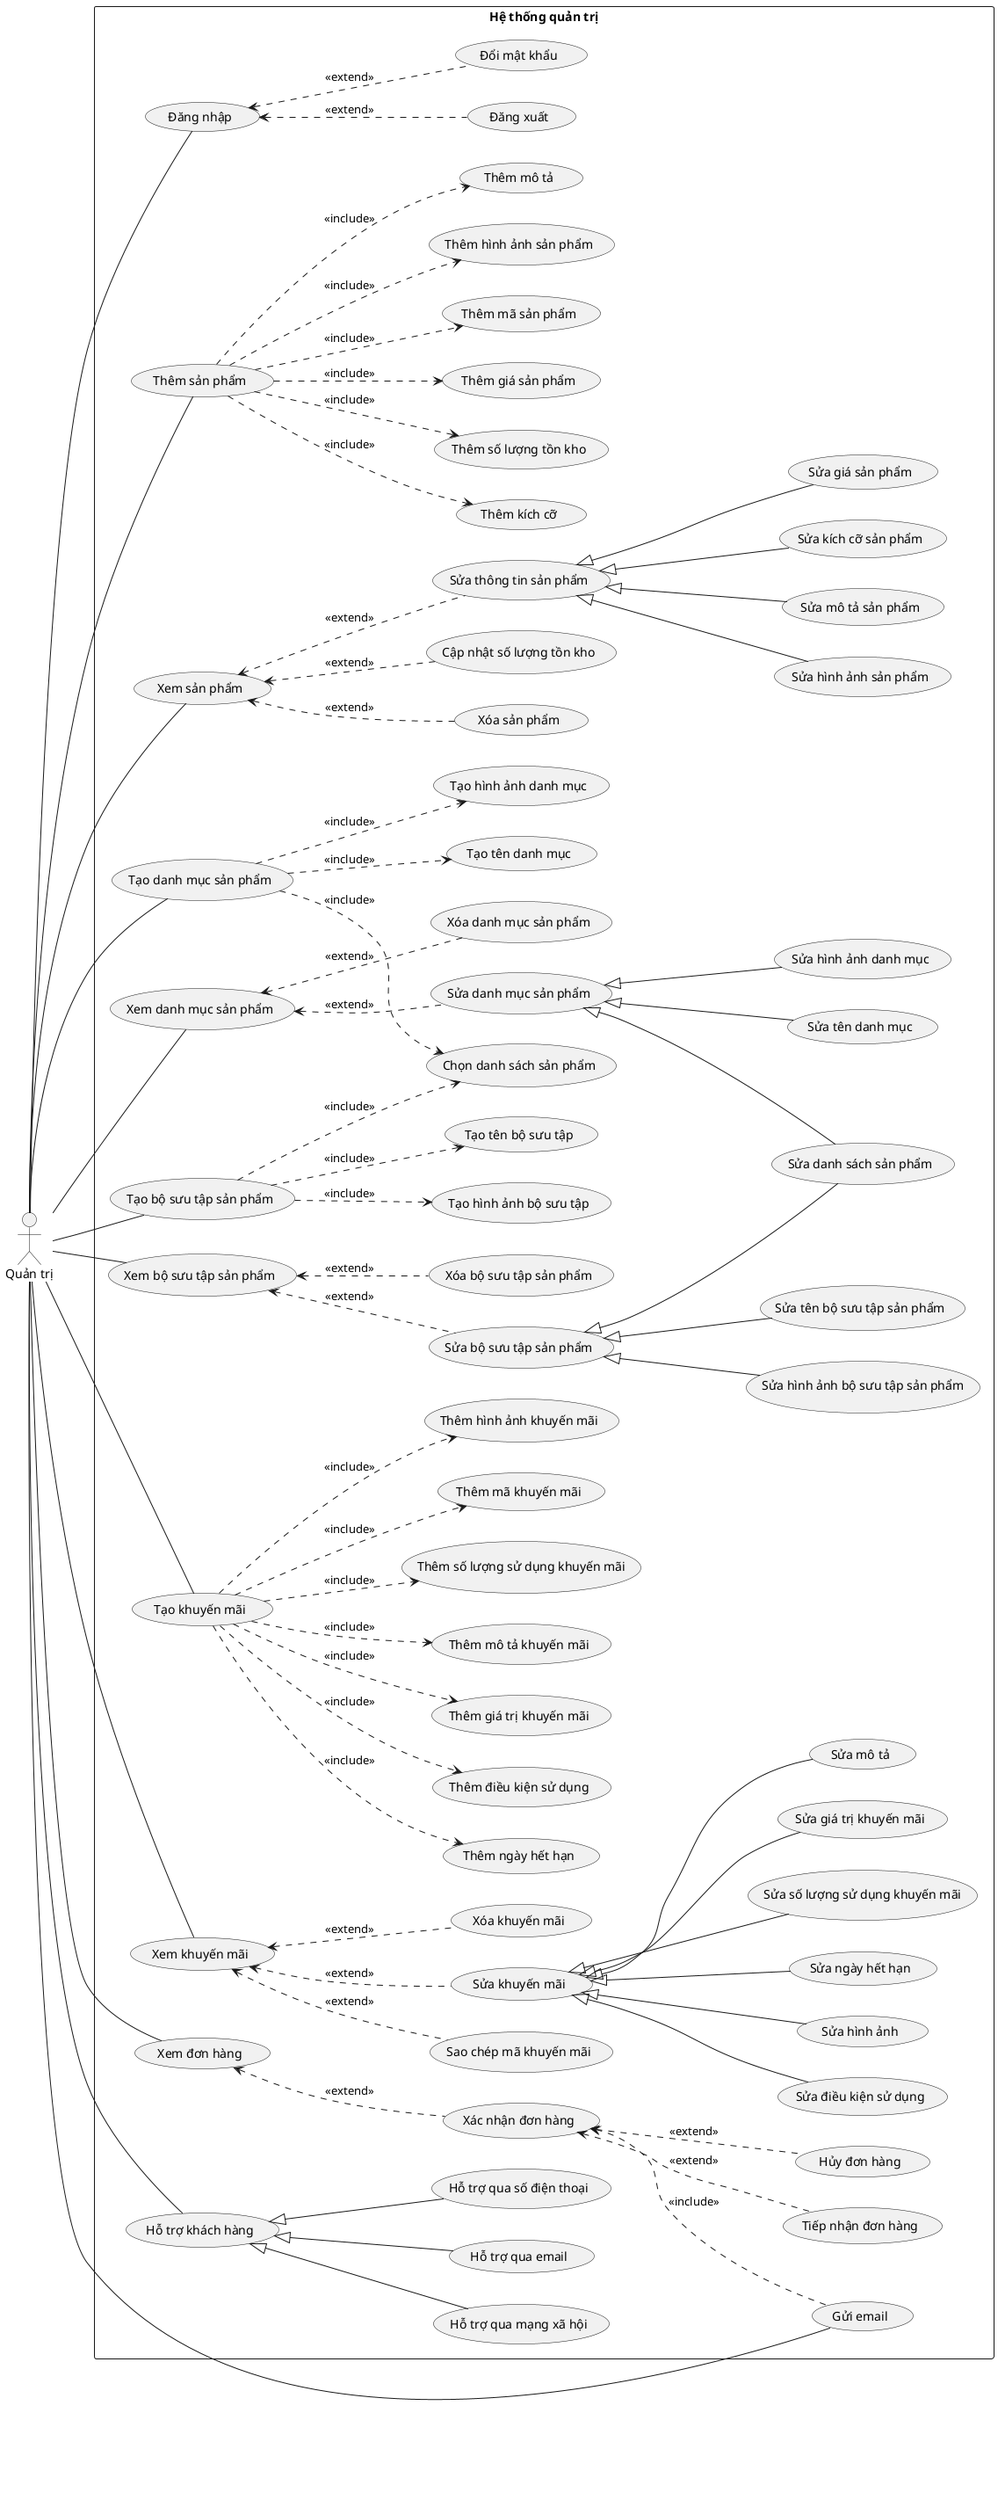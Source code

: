 @startuml Use case Quản trị
left to right direction
actor "Quản trị" as QT

rectangle "Hệ thống quản trị" {
    QT -down- (Đăng nhập)
    QT -down- (Thêm sản phẩm)
    QT -down- (Xem sản phẩm)
    QT -down- (Tạo danh mục sản phẩm)
    QT -down- (Xem danh mục sản phẩm)
    QT -down- (Tạo bộ sưu tập sản phẩm)
    QT -down- (Xem bộ sưu tập sản phẩm)
    QT -down- (Tạo khuyến mãi)
    QT -down- (Xem khuyến mãi)
    QT -down- (Xem đơn hàng)
    QT -down- (Hỗ trợ khách hàng)
    QT -down- (Gửi email)
    
    (Đăng nhập) <.down- (Đăng xuất) : <<extend>>
    (Đăng nhập) <.down- (Đổi mật khẩu) : <<extend>>
    (Thêm sản phẩm) -down.> (Thêm hình ảnh sản phẩm) : <<include>>
    (Thêm sản phẩm) -down.> (Thêm mô tả) : <<include>>
    (Thêm sản phẩm) -down.> (Thêm kích cỡ) : <<include>>
    (Thêm sản phẩm) -down.> (Thêm số lượng tồn kho) : <<include>>
    (Thêm sản phẩm) -down.> (Thêm giá sản phẩm) : <<include>>
    (Thêm sản phẩm) -down.> (Thêm mã sản phẩm) : <<include>>
    (Xem sản phẩm) <.down- (Cập nhật số lượng tồn kho) : <<extend>>
    (Xem sản phẩm) <.down- (Sửa thông tin sản phẩm) : <<extend>>
    (Xem sản phẩm) <.down- (Xóa sản phẩm) : <<extend>>
    (Sửa thông tin sản phẩm) <|-down- (Sửa hình ảnh sản phẩm)
    (Sửa thông tin sản phẩm) <|-down- (Sửa mô tả sản phẩm)
    (Sửa thông tin sản phẩm) <|-down- (Sửa kích cỡ sản phẩm)
    (Sửa thông tin sản phẩm) <|-down- (Sửa giá sản phẩm)
    (Tạo danh mục sản phẩm) -down.> (Tạo tên danh mục) : <<include>>
    (Tạo danh mục sản phẩm) -down.> (Chọn danh sách sản phẩm) : <<include>>
    (Tạo danh mục sản phẩm) -down.> (Tạo hình ảnh danh mục) : <<include>>
    (Xem danh mục sản phẩm) <.down- (Sửa danh mục sản phẩm) : <<extend>>
    (Sửa danh mục sản phẩm) <|-down- (Sửa tên danh mục)
    (Sửa danh mục sản phẩm) <|-down- (Sửa hình ảnh danh mục)
    (Sửa danh mục sản phẩm) <|-down- (Sửa danh sách sản phẩm)
    (Xem danh mục sản phẩm) <.down- (Xóa danh mục sản phẩm) : <<extend>>
    (Tạo bộ sưu tập sản phẩm) -down.> (Tạo tên bộ sưu tập) : <<include>>
    (Tạo bộ sưu tập sản phẩm) -down.> (Chọn danh sách sản phẩm) : <<include>>
    (Tạo bộ sưu tập sản phẩm) -down.> (Tạo hình ảnh bộ sưu tập) : <<include>>
    (Xem bộ sưu tập sản phẩm) <.down- (Sửa bộ sưu tập sản phẩm) : <<extend>>
    (Xem bộ sưu tập sản phẩm) <.down- (Xóa bộ sưu tập sản phẩm) : <<extend>>
    (Sửa bộ sưu tập sản phẩm) <|-down- (Sửa tên bộ sưu tập sản phẩm)
    (Sửa bộ sưu tập sản phẩm) <|-down- (Sửa hình ảnh bộ sưu tập sản phẩm)
    (Sửa bộ sưu tập sản phẩm) <|-down- (Sửa danh sách sản phẩm)
    (Tạo khuyến mãi) -down.> (Thêm mã khuyến mãi) : <<include>>
    (Tạo khuyến mãi) -down.> (Thêm hình ảnh khuyến mãi) : <<include>>
    (Tạo khuyến mãi) -down.> (Thêm ngày hết hạn) : <<include>>
    (Tạo khuyến mãi) -down.> (Thêm điều kiện sử dụng) : <<include>>
    (Tạo khuyến mãi) -down.> (Thêm giá trị khuyến mãi) : <<include>>
    (Tạo khuyến mãi) -down.> (Thêm mô tả khuyến mãi) : <<include>>
    (Tạo khuyến mãi) -down.> (Thêm số lượng sử dụng khuyến mãi) : <<include>>
    (Xem khuyến mãi) <.down- (Sửa khuyến mãi) : <<extend>>
    (Sửa khuyến mãi) <|-down- (Sửa giá trị khuyến mãi)
    (Sửa khuyến mãi) <|-down- (Sửa mô tả)
    (Sửa khuyến mãi) <|-down- (Sửa điều kiện sử dụng)
    (Sửa khuyến mãi) <|-down- (Sửa hình ảnh)
    (Sửa khuyến mãi) <|-down- (Sửa ngày hết hạn)
    (Sửa khuyến mãi) <|-down- (Sửa số lượng sử dụng khuyến mãi)
    (Xem khuyến mãi) <.down- (Xóa khuyến mãi) : <<extend>>
    (Xem khuyến mãi) <.down- (Sao chép mã khuyến mãi) : <<extend>>
    (Xem đơn hàng) <.down- (Xác nhận đơn hàng) : <<extend>>
    (Xác nhận đơn hàng) <.down- (Gửi email) : <<include>>
    (Xác nhận đơn hàng) <.down- (Tiếp nhận đơn hàng) : <<extend>>
    (Xác nhận đơn hàng) <.down- (Hủy đơn hàng) : <<extend>>
    (Hỗ trợ khách hàng) <|-down- (Hỗ trợ qua email)
    (Hỗ trợ khách hàng) <|-down- (Hỗ trợ qua số điện thoại)
    (Hỗ trợ khách hàng) <|-down- (Hỗ trợ qua mạng xã hội)
}
@enduml